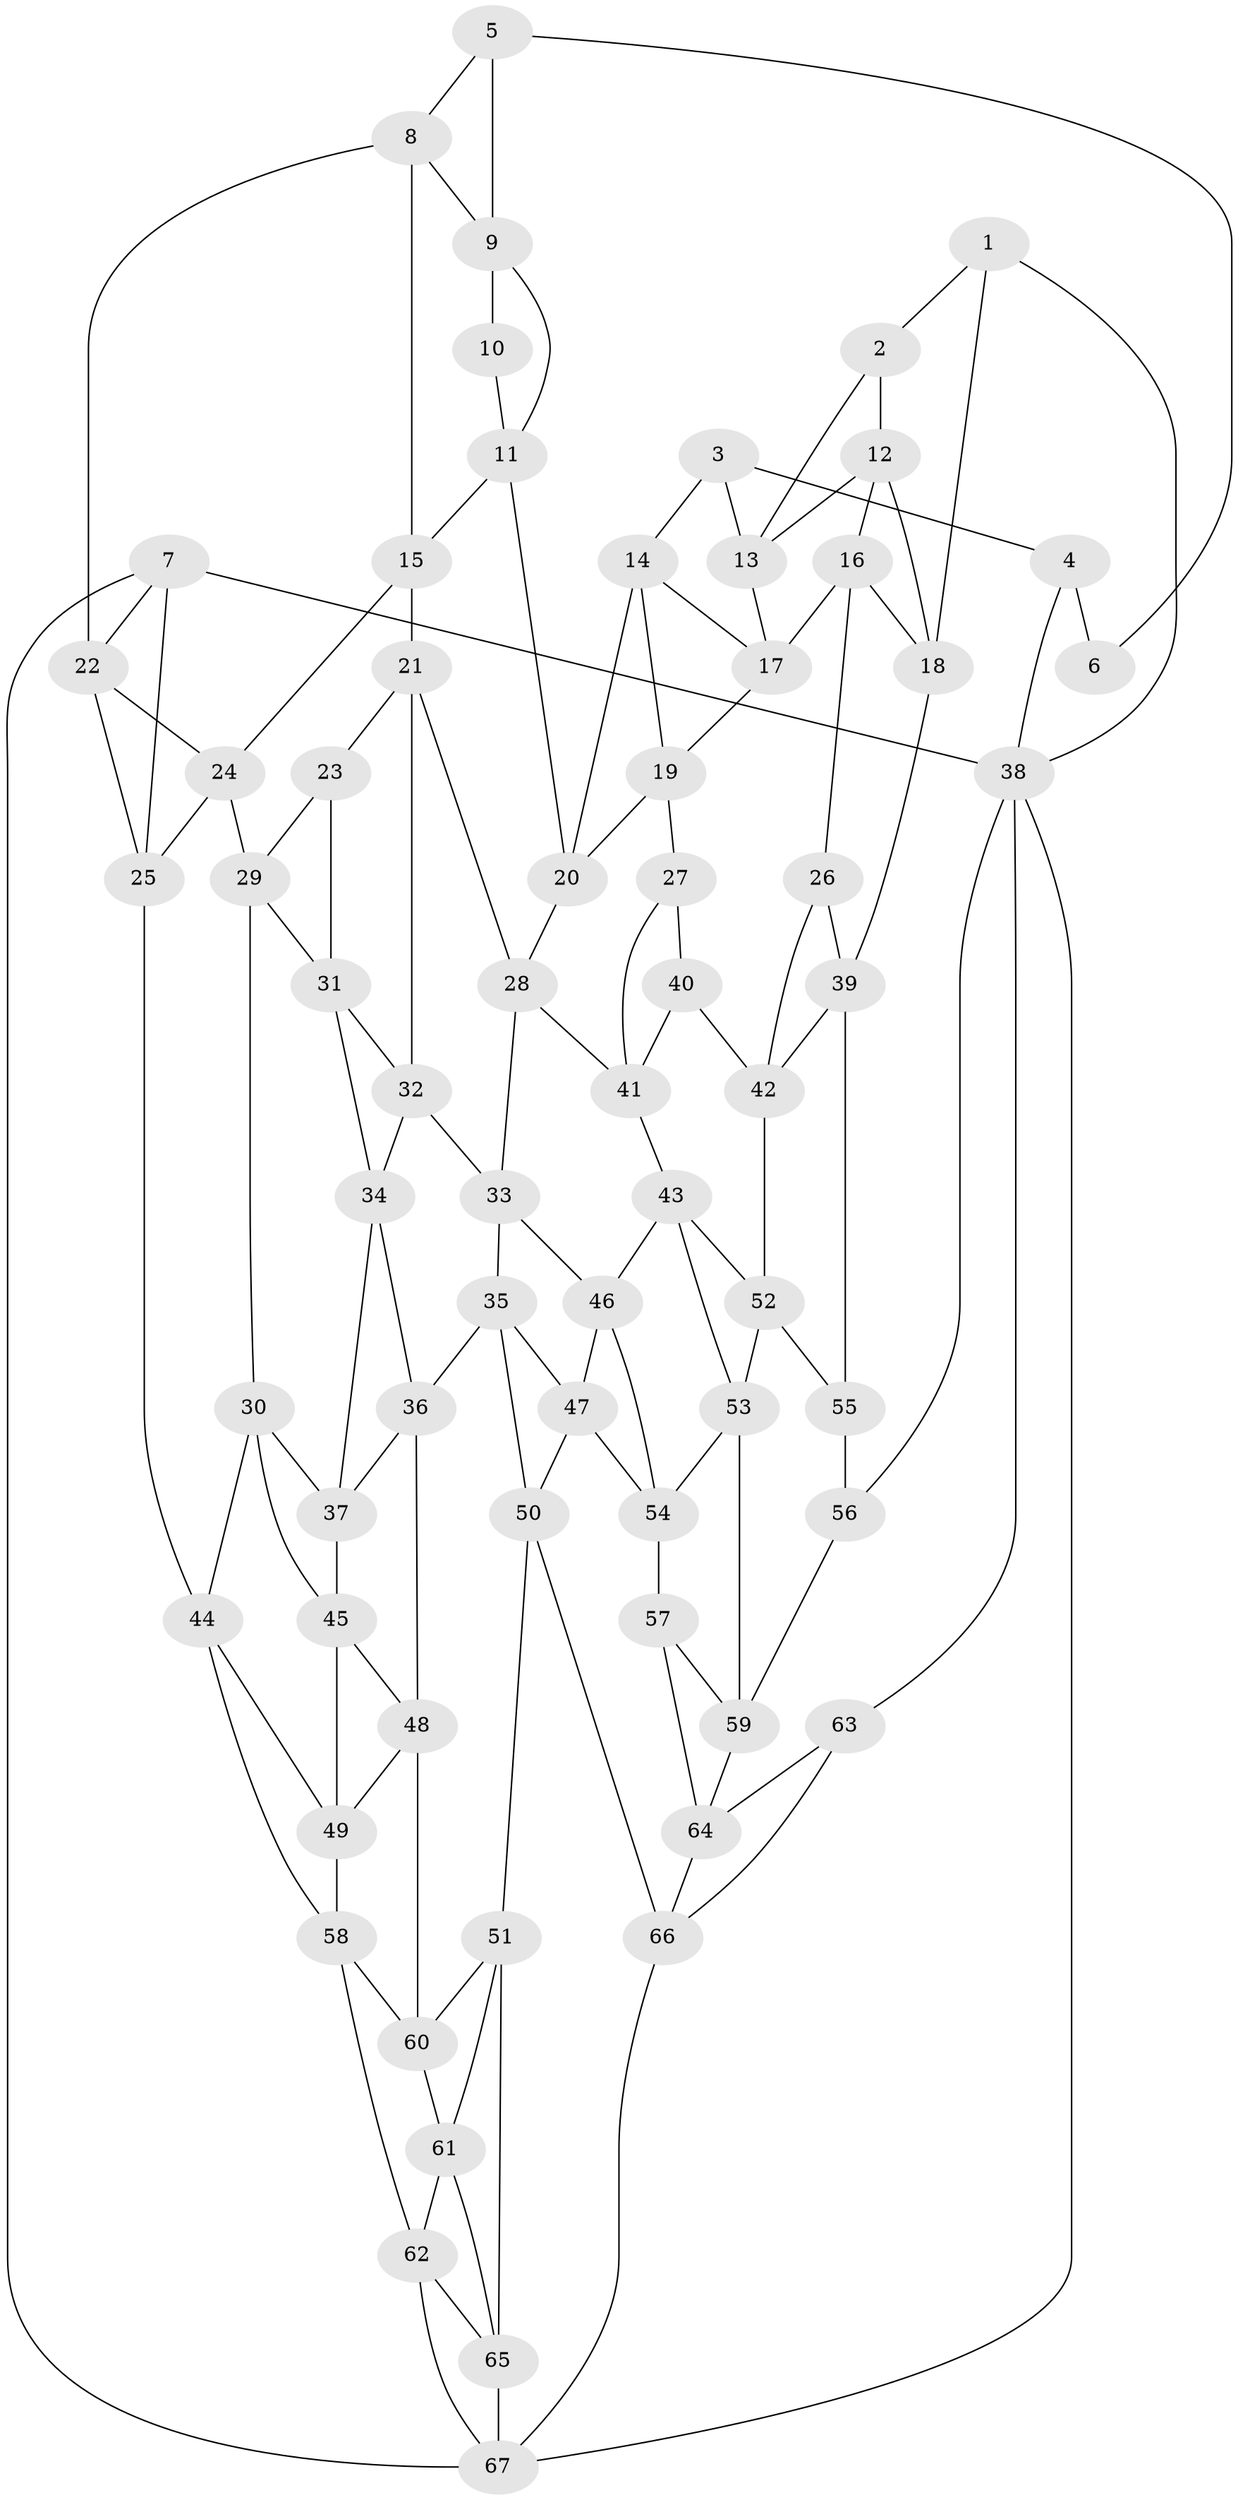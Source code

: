 // original degree distribution, {3: 0.029850746268656716, 6: 0.23134328358208955, 4: 0.21641791044776118, 5: 0.5223880597014925}
// Generated by graph-tools (version 1.1) at 2025/50/03/09/25 03:50:59]
// undirected, 67 vertices, 127 edges
graph export_dot {
graph [start="1"]
  node [color=gray90,style=filled];
  1;
  2;
  3;
  4;
  5;
  6;
  7;
  8;
  9;
  10;
  11;
  12;
  13;
  14;
  15;
  16;
  17;
  18;
  19;
  20;
  21;
  22;
  23;
  24;
  25;
  26;
  27;
  28;
  29;
  30;
  31;
  32;
  33;
  34;
  35;
  36;
  37;
  38;
  39;
  40;
  41;
  42;
  43;
  44;
  45;
  46;
  47;
  48;
  49;
  50;
  51;
  52;
  53;
  54;
  55;
  56;
  57;
  58;
  59;
  60;
  61;
  62;
  63;
  64;
  65;
  66;
  67;
  1 -- 2 [weight=1.0];
  1 -- 18 [weight=1.0];
  1 -- 38 [weight=1.0];
  2 -- 12 [weight=1.0];
  2 -- 13 [weight=1.0];
  3 -- 4 [weight=1.0];
  3 -- 13 [weight=1.0];
  3 -- 14 [weight=1.0];
  4 -- 6 [weight=1.0];
  4 -- 38 [weight=1.0];
  5 -- 6 [weight=1.0];
  5 -- 8 [weight=1.0];
  5 -- 9 [weight=1.0];
  7 -- 22 [weight=1.0];
  7 -- 25 [weight=1.0];
  7 -- 38 [weight=1.0];
  7 -- 67 [weight=1.0];
  8 -- 9 [weight=1.0];
  8 -- 15 [weight=1.0];
  8 -- 22 [weight=1.0];
  9 -- 10 [weight=1.0];
  9 -- 11 [weight=1.0];
  10 -- 11 [weight=1.0];
  11 -- 15 [weight=1.0];
  11 -- 20 [weight=1.0];
  12 -- 13 [weight=1.0];
  12 -- 16 [weight=1.0];
  12 -- 18 [weight=1.0];
  13 -- 17 [weight=1.0];
  14 -- 17 [weight=1.0];
  14 -- 19 [weight=1.0];
  14 -- 20 [weight=1.0];
  15 -- 21 [weight=1.0];
  15 -- 24 [weight=1.0];
  16 -- 17 [weight=1.0];
  16 -- 18 [weight=1.0];
  16 -- 26 [weight=1.0];
  17 -- 19 [weight=1.0];
  18 -- 39 [weight=1.0];
  19 -- 20 [weight=1.0];
  19 -- 27 [weight=1.0];
  20 -- 28 [weight=1.0];
  21 -- 23 [weight=1.0];
  21 -- 28 [weight=1.0];
  21 -- 32 [weight=1.0];
  22 -- 24 [weight=1.0];
  22 -- 25 [weight=1.0];
  23 -- 29 [weight=1.0];
  23 -- 31 [weight=1.0];
  24 -- 25 [weight=1.0];
  24 -- 29 [weight=1.0];
  25 -- 44 [weight=1.0];
  26 -- 39 [weight=1.0];
  26 -- 42 [weight=1.0];
  27 -- 40 [weight=2.0];
  27 -- 41 [weight=1.0];
  28 -- 33 [weight=1.0];
  28 -- 41 [weight=1.0];
  29 -- 30 [weight=1.0];
  29 -- 31 [weight=1.0];
  30 -- 37 [weight=1.0];
  30 -- 44 [weight=1.0];
  30 -- 45 [weight=1.0];
  31 -- 32 [weight=1.0];
  31 -- 34 [weight=1.0];
  32 -- 33 [weight=1.0];
  32 -- 34 [weight=1.0];
  33 -- 35 [weight=1.0];
  33 -- 46 [weight=1.0];
  34 -- 36 [weight=1.0];
  34 -- 37 [weight=1.0];
  35 -- 36 [weight=1.0];
  35 -- 47 [weight=1.0];
  35 -- 50 [weight=1.0];
  36 -- 37 [weight=1.0];
  36 -- 48 [weight=1.0];
  37 -- 45 [weight=1.0];
  38 -- 56 [weight=1.0];
  38 -- 63 [weight=1.0];
  38 -- 67 [weight=1.0];
  39 -- 42 [weight=1.0];
  39 -- 55 [weight=1.0];
  40 -- 41 [weight=1.0];
  40 -- 42 [weight=1.0];
  41 -- 43 [weight=1.0];
  42 -- 52 [weight=1.0];
  43 -- 46 [weight=1.0];
  43 -- 52 [weight=1.0];
  43 -- 53 [weight=1.0];
  44 -- 49 [weight=1.0];
  44 -- 58 [weight=1.0];
  45 -- 48 [weight=1.0];
  45 -- 49 [weight=1.0];
  46 -- 47 [weight=1.0];
  46 -- 54 [weight=1.0];
  47 -- 50 [weight=1.0];
  47 -- 54 [weight=1.0];
  48 -- 49 [weight=1.0];
  48 -- 60 [weight=1.0];
  49 -- 58 [weight=1.0];
  50 -- 51 [weight=1.0];
  50 -- 66 [weight=1.0];
  51 -- 60 [weight=1.0];
  51 -- 61 [weight=1.0];
  51 -- 65 [weight=1.0];
  52 -- 53 [weight=1.0];
  52 -- 55 [weight=1.0];
  53 -- 54 [weight=1.0];
  53 -- 59 [weight=1.0];
  54 -- 57 [weight=1.0];
  55 -- 56 [weight=2.0];
  56 -- 59 [weight=1.0];
  57 -- 59 [weight=1.0];
  57 -- 64 [weight=1.0];
  58 -- 60 [weight=1.0];
  58 -- 62 [weight=1.0];
  59 -- 64 [weight=1.0];
  60 -- 61 [weight=1.0];
  61 -- 62 [weight=1.0];
  61 -- 65 [weight=1.0];
  62 -- 65 [weight=1.0];
  62 -- 67 [weight=1.0];
  63 -- 64 [weight=1.0];
  63 -- 66 [weight=1.0];
  64 -- 66 [weight=1.0];
  65 -- 67 [weight=1.0];
  66 -- 67 [weight=1.0];
}
